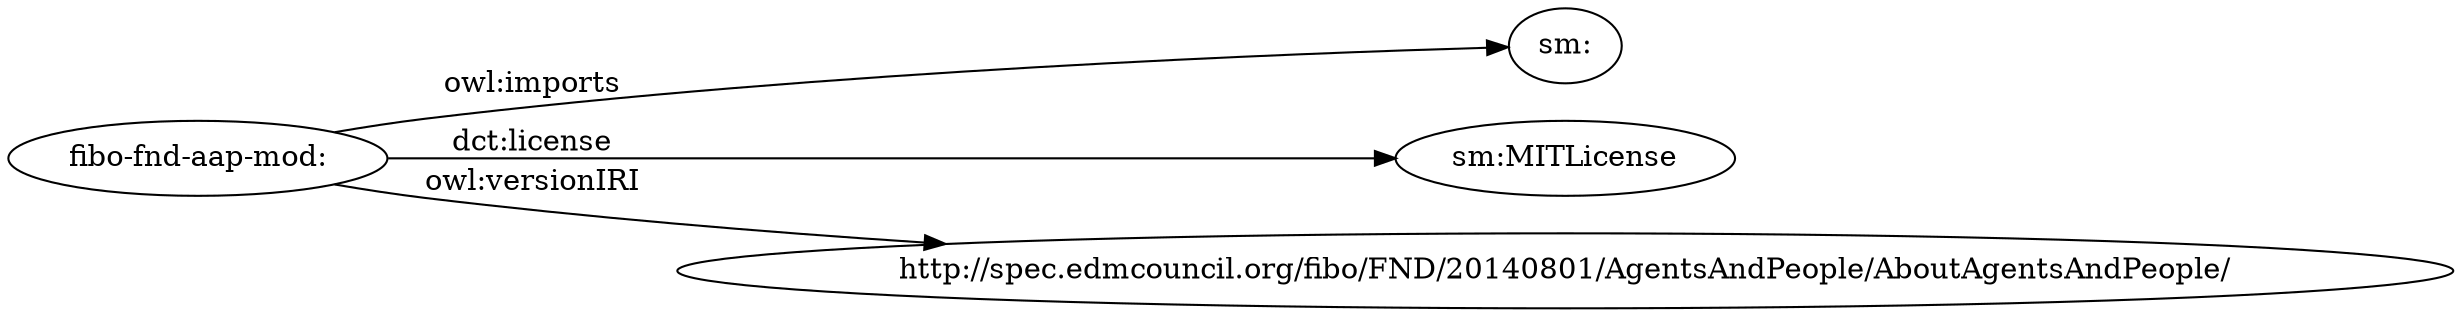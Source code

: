 digraph ar2dtool_diagram { 
rankdir=LR;
size="1501"
	"fibo-fnd-aap-mod:" -> "sm:" [ label = "owl:imports" ];
	"fibo-fnd-aap-mod:" -> "sm:MITLicense" [ label = "dct:license" ];
	"fibo-fnd-aap-mod:" -> "http://spec.edmcouncil.org/fibo/FND/20140801/AgentsAndPeople/AboutAgentsAndPeople/" [ label = "owl:versionIRI" ];

}
